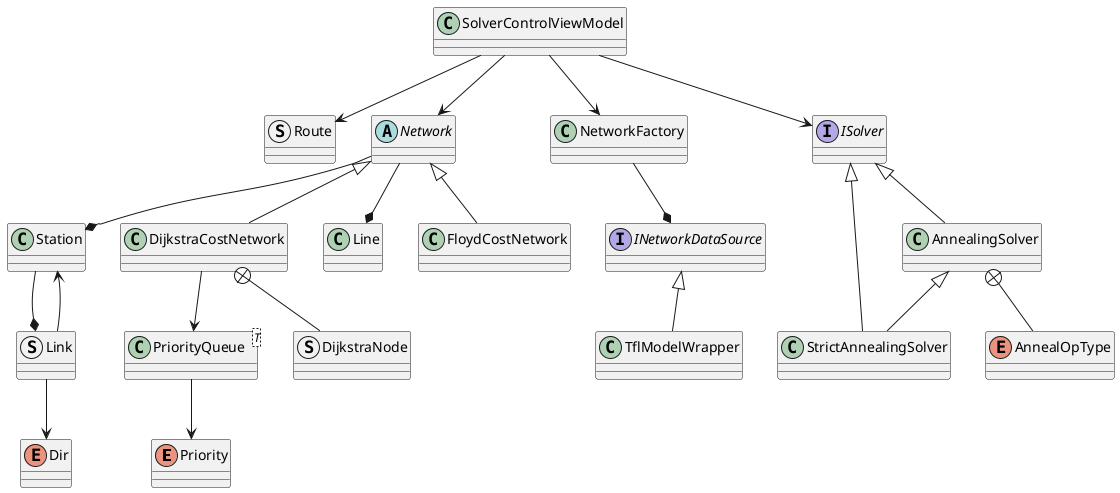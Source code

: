 @startuml
enum Priority {
}
class "PriorityQueue"<T> {
}
"PriorityQueue" --> Priority
class TflModelWrapper {
}
INetworkDataSource <|-- TflModelWrapper
struct Route {
}
SolverControlViewModel --> Route 
SolverControlViewModel --> Network 
SolverControlViewModel --> NetworkFactory 
class Station {
}
interface INetworkDataSource {
}
class NetworkFactory {
}
NetworkFactory --* INetworkDataSource
class DijkstraCostNetwork {
}
struct DijkstraNode {
}
Network <|-- DijkstraCostNetwork
DijkstraCostNetwork +-- DijkstraNode
DijkstraCostNetwork --> PriorityQueue
enum Dir {
}
class Line {
}
struct Link {
}
Link --> Station
Link --> Dir
Network --* Station
Network --* Line
Station --* Link
abstract class Network {
}
class FloydCostNetwork {
}
Network <|-- FloydCostNetwork
class StrictAnnealingSolver {
}
AnnealingSolver <|-- StrictAnnealingSolver
ISolver <|-- StrictAnnealingSolver
interface ISolver {
}
class AnnealingSolver {
}
enum AnnealOpType {
}
ISolver <|-- AnnealingSolver
AnnealingSolver +-- AnnealOpType

class SolverControlViewModel {
}
SolverControlViewModel --> ISolver
@enduml

